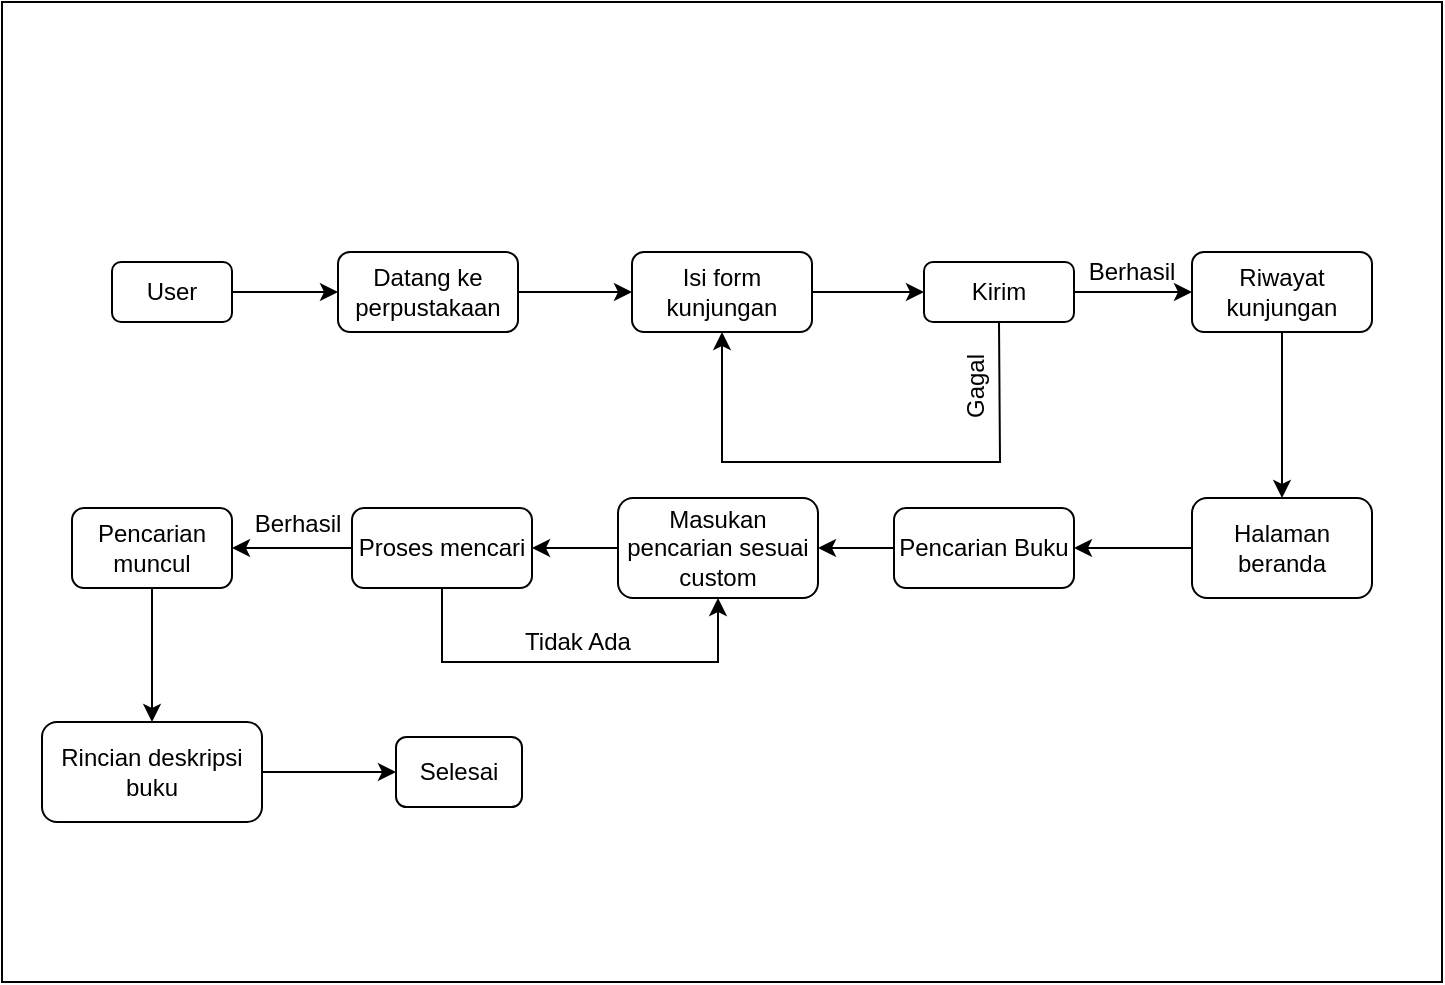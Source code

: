 <mxfile version="23.0.2" type="github">
  <diagram name="Page-1" id="noBK73M3spCsqH1TY9yd">
    <mxGraphModel dx="756" dy="419" grid="1" gridSize="10" guides="1" tooltips="1" connect="1" arrows="1" fold="1" page="1" pageScale="1" pageWidth="850" pageHeight="1100" math="0" shadow="0">
      <root>
        <mxCell id="0" />
        <mxCell id="1" parent="0" />
        <mxCell id="Sp2IMunT2PbhY9EcqRZI-1" value="" style="rounded=0;whiteSpace=wrap;html=1;" vertex="1" parent="1">
          <mxGeometry x="15" y="30" width="720" height="490" as="geometry" />
        </mxCell>
        <mxCell id="Sp2IMunT2PbhY9EcqRZI-8" value="" style="edgeStyle=orthogonalEdgeStyle;rounded=0;orthogonalLoop=1;jettySize=auto;html=1;" edge="1" parent="1" source="Sp2IMunT2PbhY9EcqRZI-2" target="Sp2IMunT2PbhY9EcqRZI-3">
          <mxGeometry relative="1" as="geometry" />
        </mxCell>
        <mxCell id="Sp2IMunT2PbhY9EcqRZI-2" value="User" style="rounded=1;whiteSpace=wrap;html=1;" vertex="1" parent="1">
          <mxGeometry x="70" y="160" width="60" height="30" as="geometry" />
        </mxCell>
        <mxCell id="Sp2IMunT2PbhY9EcqRZI-9" value="" style="edgeStyle=orthogonalEdgeStyle;rounded=0;orthogonalLoop=1;jettySize=auto;html=1;" edge="1" parent="1" source="Sp2IMunT2PbhY9EcqRZI-3" target="Sp2IMunT2PbhY9EcqRZI-4">
          <mxGeometry relative="1" as="geometry" />
        </mxCell>
        <mxCell id="Sp2IMunT2PbhY9EcqRZI-3" value="Datang ke perpustakaan" style="rounded=1;whiteSpace=wrap;html=1;" vertex="1" parent="1">
          <mxGeometry x="183" y="155" width="90" height="40" as="geometry" />
        </mxCell>
        <mxCell id="Sp2IMunT2PbhY9EcqRZI-10" value="" style="edgeStyle=orthogonalEdgeStyle;rounded=0;orthogonalLoop=1;jettySize=auto;html=1;" edge="1" parent="1" source="Sp2IMunT2PbhY9EcqRZI-4" target="Sp2IMunT2PbhY9EcqRZI-5">
          <mxGeometry relative="1" as="geometry" />
        </mxCell>
        <mxCell id="Sp2IMunT2PbhY9EcqRZI-4" value="Isi form kunjungan" style="rounded=1;whiteSpace=wrap;html=1;" vertex="1" parent="1">
          <mxGeometry x="330" y="155" width="90" height="40" as="geometry" />
        </mxCell>
        <mxCell id="Sp2IMunT2PbhY9EcqRZI-11" value="" style="edgeStyle=orthogonalEdgeStyle;rounded=0;orthogonalLoop=1;jettySize=auto;html=1;" edge="1" parent="1" source="Sp2IMunT2PbhY9EcqRZI-5" target="Sp2IMunT2PbhY9EcqRZI-6">
          <mxGeometry relative="1" as="geometry" />
        </mxCell>
        <mxCell id="Sp2IMunT2PbhY9EcqRZI-5" value="Kirim" style="rounded=1;whiteSpace=wrap;html=1;" vertex="1" parent="1">
          <mxGeometry x="476" y="160" width="75" height="30" as="geometry" />
        </mxCell>
        <mxCell id="Sp2IMunT2PbhY9EcqRZI-16" value="" style="edgeStyle=orthogonalEdgeStyle;rounded=0;orthogonalLoop=1;jettySize=auto;html=1;" edge="1" parent="1" source="Sp2IMunT2PbhY9EcqRZI-6" target="Sp2IMunT2PbhY9EcqRZI-7">
          <mxGeometry relative="1" as="geometry" />
        </mxCell>
        <mxCell id="Sp2IMunT2PbhY9EcqRZI-6" value="Riwayat kunjungan" style="rounded=1;whiteSpace=wrap;html=1;" vertex="1" parent="1">
          <mxGeometry x="610" y="155" width="90" height="40" as="geometry" />
        </mxCell>
        <mxCell id="Sp2IMunT2PbhY9EcqRZI-20" value="" style="edgeStyle=orthogonalEdgeStyle;rounded=0;orthogonalLoop=1;jettySize=auto;html=1;" edge="1" parent="1" source="Sp2IMunT2PbhY9EcqRZI-7" target="Sp2IMunT2PbhY9EcqRZI-17">
          <mxGeometry relative="1" as="geometry" />
        </mxCell>
        <mxCell id="Sp2IMunT2PbhY9EcqRZI-7" value="Halaman beranda" style="rounded=1;whiteSpace=wrap;html=1;" vertex="1" parent="1">
          <mxGeometry x="610" y="278" width="90" height="50" as="geometry" />
        </mxCell>
        <mxCell id="Sp2IMunT2PbhY9EcqRZI-12" value="" style="endArrow=classic;html=1;rounded=0;exitX=0.5;exitY=1;exitDx=0;exitDy=0;" edge="1" parent="1" source="Sp2IMunT2PbhY9EcqRZI-5" target="Sp2IMunT2PbhY9EcqRZI-4">
          <mxGeometry width="50" height="50" relative="1" as="geometry">
            <mxPoint x="360" y="250" as="sourcePoint" />
            <mxPoint x="410" y="200" as="targetPoint" />
            <Array as="points">
              <mxPoint x="514" y="260" />
              <mxPoint x="375" y="260" />
            </Array>
          </mxGeometry>
        </mxCell>
        <mxCell id="Sp2IMunT2PbhY9EcqRZI-14" value="Berhasil" style="text;html=1;strokeColor=none;fillColor=none;align=center;verticalAlign=middle;whiteSpace=wrap;rounded=0;" vertex="1" parent="1">
          <mxGeometry x="550" y="150" width="60" height="30" as="geometry" />
        </mxCell>
        <mxCell id="Sp2IMunT2PbhY9EcqRZI-15" value="Gagal" style="text;html=1;strokeColor=none;fillColor=none;align=center;verticalAlign=middle;whiteSpace=wrap;rounded=0;rotation=-90;" vertex="1" parent="1">
          <mxGeometry x="472" y="207" width="60" height="30" as="geometry" />
        </mxCell>
        <mxCell id="Sp2IMunT2PbhY9EcqRZI-21" value="" style="edgeStyle=orthogonalEdgeStyle;rounded=0;orthogonalLoop=1;jettySize=auto;html=1;" edge="1" parent="1" source="Sp2IMunT2PbhY9EcqRZI-17" target="Sp2IMunT2PbhY9EcqRZI-18">
          <mxGeometry relative="1" as="geometry" />
        </mxCell>
        <mxCell id="Sp2IMunT2PbhY9EcqRZI-17" value="Pencarian Buku" style="rounded=1;whiteSpace=wrap;html=1;" vertex="1" parent="1">
          <mxGeometry x="461" y="283" width="90" height="40" as="geometry" />
        </mxCell>
        <mxCell id="Sp2IMunT2PbhY9EcqRZI-22" value="" style="edgeStyle=orthogonalEdgeStyle;rounded=0;orthogonalLoop=1;jettySize=auto;html=1;" edge="1" parent="1" source="Sp2IMunT2PbhY9EcqRZI-18" target="Sp2IMunT2PbhY9EcqRZI-19">
          <mxGeometry relative="1" as="geometry" />
        </mxCell>
        <mxCell id="Sp2IMunT2PbhY9EcqRZI-18" value="Masukan pencarian sesuai custom" style="rounded=1;whiteSpace=wrap;html=1;" vertex="1" parent="1">
          <mxGeometry x="323" y="278" width="100" height="50" as="geometry" />
        </mxCell>
        <mxCell id="Sp2IMunT2PbhY9EcqRZI-24" value="" style="edgeStyle=orthogonalEdgeStyle;rounded=0;orthogonalLoop=1;jettySize=auto;html=1;" edge="1" parent="1" source="Sp2IMunT2PbhY9EcqRZI-19" target="Sp2IMunT2PbhY9EcqRZI-23">
          <mxGeometry relative="1" as="geometry" />
        </mxCell>
        <mxCell id="Sp2IMunT2PbhY9EcqRZI-19" value="Proses mencari" style="rounded=1;whiteSpace=wrap;html=1;" vertex="1" parent="1">
          <mxGeometry x="190" y="283" width="90" height="40" as="geometry" />
        </mxCell>
        <mxCell id="Sp2IMunT2PbhY9EcqRZI-29" value="" style="edgeStyle=orthogonalEdgeStyle;rounded=0;orthogonalLoop=1;jettySize=auto;html=1;" edge="1" parent="1" source="Sp2IMunT2PbhY9EcqRZI-23" target="Sp2IMunT2PbhY9EcqRZI-28">
          <mxGeometry relative="1" as="geometry" />
        </mxCell>
        <mxCell id="Sp2IMunT2PbhY9EcqRZI-23" value="Pencarian muncul" style="rounded=1;whiteSpace=wrap;html=1;" vertex="1" parent="1">
          <mxGeometry x="50" y="283" width="80" height="40" as="geometry" />
        </mxCell>
        <mxCell id="Sp2IMunT2PbhY9EcqRZI-25" value="" style="endArrow=classic;html=1;rounded=0;entryX=0.5;entryY=1;entryDx=0;entryDy=0;" edge="1" parent="1" source="Sp2IMunT2PbhY9EcqRZI-19" target="Sp2IMunT2PbhY9EcqRZI-18">
          <mxGeometry width="50" height="50" relative="1" as="geometry">
            <mxPoint x="360" y="250" as="sourcePoint" />
            <mxPoint x="410" y="200" as="targetPoint" />
            <Array as="points">
              <mxPoint x="235" y="360" />
              <mxPoint x="373" y="360" />
            </Array>
          </mxGeometry>
        </mxCell>
        <mxCell id="Sp2IMunT2PbhY9EcqRZI-26" value="Berhasil" style="text;html=1;strokeColor=none;fillColor=none;align=center;verticalAlign=middle;whiteSpace=wrap;rounded=0;" vertex="1" parent="1">
          <mxGeometry x="133" y="276" width="60" height="30" as="geometry" />
        </mxCell>
        <mxCell id="Sp2IMunT2PbhY9EcqRZI-27" value="Tidak Ada" style="text;html=1;strokeColor=none;fillColor=none;align=center;verticalAlign=middle;whiteSpace=wrap;rounded=0;rotation=0;" vertex="1" parent="1">
          <mxGeometry x="273" y="335" width="60" height="30" as="geometry" />
        </mxCell>
        <mxCell id="Sp2IMunT2PbhY9EcqRZI-31" value="" style="edgeStyle=orthogonalEdgeStyle;rounded=0;orthogonalLoop=1;jettySize=auto;html=1;" edge="1" parent="1" source="Sp2IMunT2PbhY9EcqRZI-28" target="Sp2IMunT2PbhY9EcqRZI-30">
          <mxGeometry relative="1" as="geometry" />
        </mxCell>
        <mxCell id="Sp2IMunT2PbhY9EcqRZI-28" value="Rincian deskripsi buku" style="rounded=1;whiteSpace=wrap;html=1;" vertex="1" parent="1">
          <mxGeometry x="35" y="390" width="110" height="50" as="geometry" />
        </mxCell>
        <mxCell id="Sp2IMunT2PbhY9EcqRZI-30" value="Selesai" style="rounded=1;whiteSpace=wrap;html=1;" vertex="1" parent="1">
          <mxGeometry x="212" y="397.5" width="63" height="35" as="geometry" />
        </mxCell>
      </root>
    </mxGraphModel>
  </diagram>
</mxfile>
